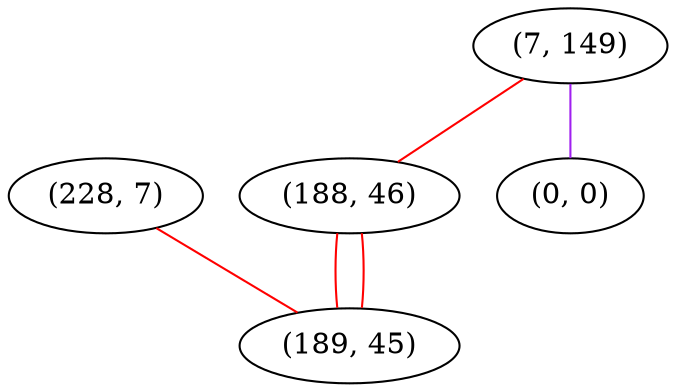 graph "" {
"(228, 7)";
"(7, 149)";
"(188, 46)";
"(0, 0)";
"(189, 45)";
"(228, 7)" -- "(189, 45)"  [color=red, key=0, weight=1];
"(7, 149)" -- "(0, 0)"  [color=purple, key=0, weight=4];
"(7, 149)" -- "(188, 46)"  [color=red, key=0, weight=1];
"(188, 46)" -- "(189, 45)"  [color=red, key=0, weight=1];
"(188, 46)" -- "(189, 45)"  [color=red, key=1, weight=1];
}
